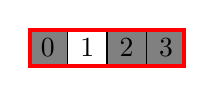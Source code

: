 \begin{tikzpicture}[every node/.style={minimum size=.5cm-\pgflinewidth, outer sep=0pt}]%
    \node[fill=gray] at (0.25,+0.25) { 0};
    \node[] at (0.75,+0.25) { 1};
    \node[fill=gray] at (1.25,+0.25) { 2};
    \node[fill=gray] at (1.75,+0.25) { 3};
    \draw[step=0.5cm,color=black] (0,0) grid (2,0.5);
    \draw[color=red,line width=0.5mm] (0.025,0.025) rectangle +(1.95,0.45);
\end{tikzpicture}%
